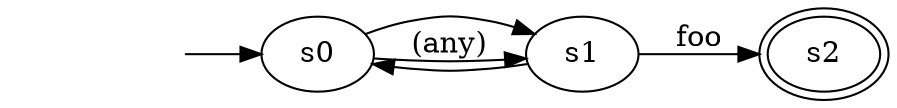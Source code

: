 // File in graphviz .dot format
// Example, create png file using: dot <filename> -Tpng -o out.png
digraph nfa {
rankdir=LR;
s0;
s1;
s2 [peripheries=2];
_start_ [style=invis];
_start_ -> s0
s0 -> s1;
s0 -> s1 [label="(any)"];
s1 -> s2 [label="foo"];
s1 -> s0;
}